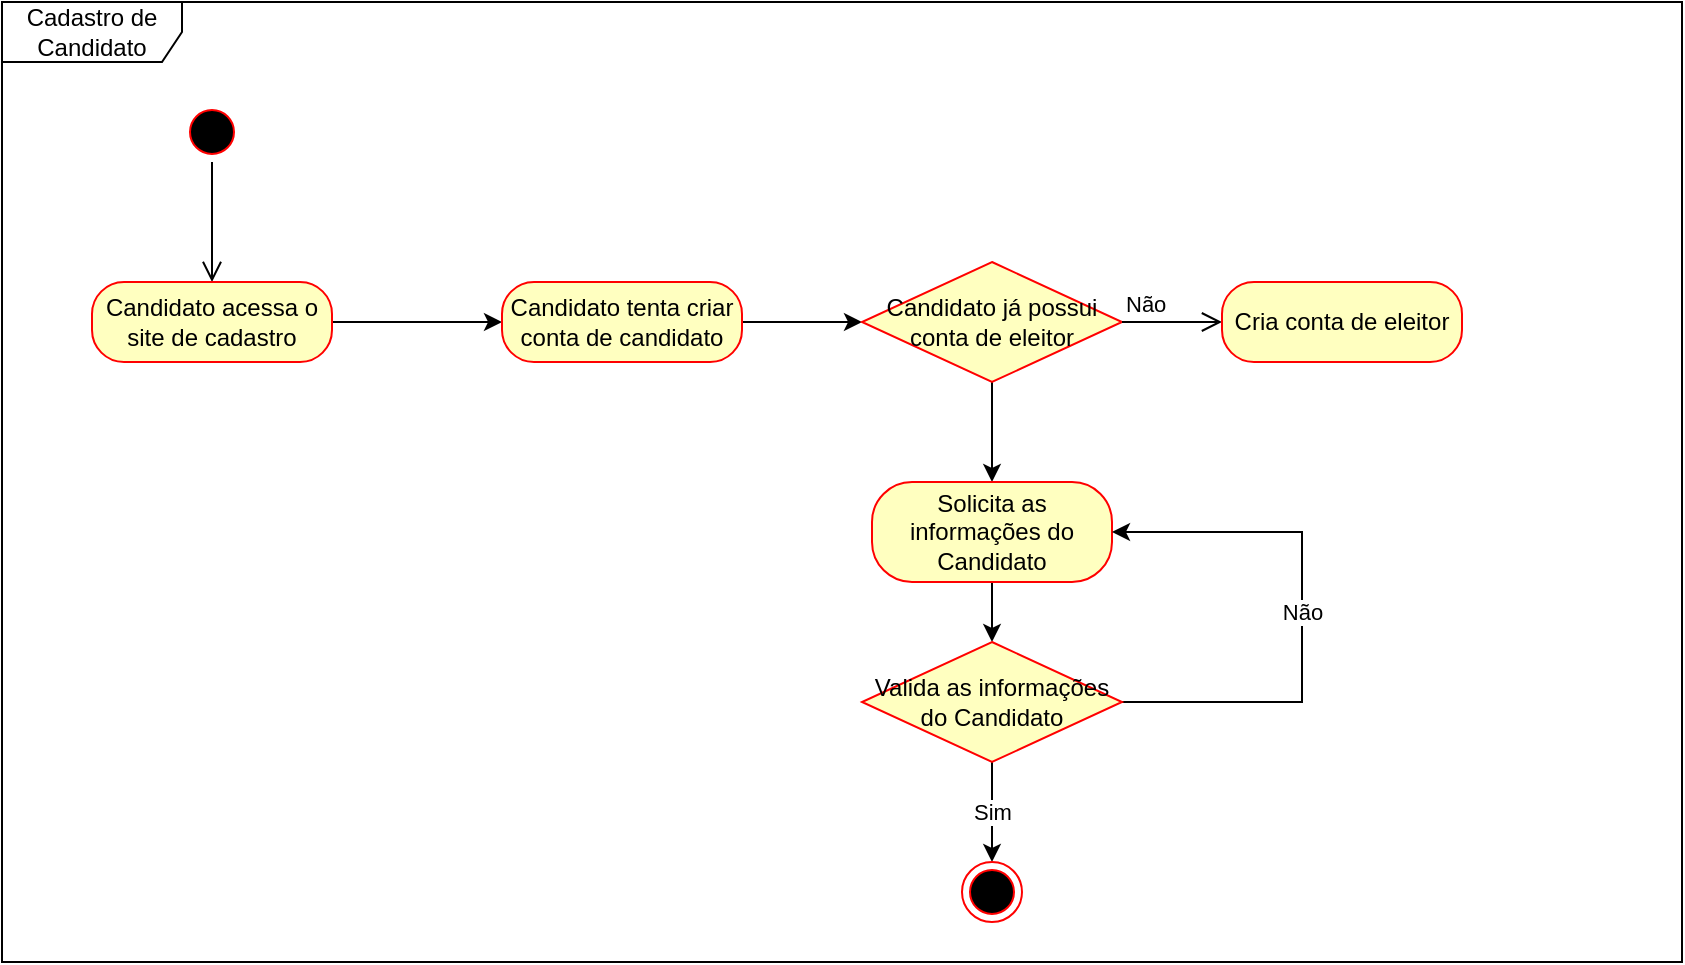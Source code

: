 <mxfile version="28.2.5">
  <diagram name="Página-1" id="PvzrbLEDW2CIjbgFic3R">
    <mxGraphModel dx="872" dy="439" grid="1" gridSize="10" guides="1" tooltips="1" connect="1" arrows="1" fold="1" page="1" pageScale="1" pageWidth="827" pageHeight="1169" math="0" shadow="0">
      <root>
        <mxCell id="0" />
        <mxCell id="1" parent="0" />
        <mxCell id="Shn0OffpaIfO5DHOkEOz-1" value="Cadastro de Candidato" style="shape=umlFrame;whiteSpace=wrap;html=1;pointerEvents=0;width=90;height=30;" vertex="1" parent="1">
          <mxGeometry width="840" height="480" as="geometry" />
        </mxCell>
        <mxCell id="Shn0OffpaIfO5DHOkEOz-2" value="" style="ellipse;html=1;shape=startState;fillColor=#000000;strokeColor=#ff0000;" vertex="1" parent="1">
          <mxGeometry x="90" y="50" width="30" height="30" as="geometry" />
        </mxCell>
        <mxCell id="Shn0OffpaIfO5DHOkEOz-3" value="" style="edgeStyle=orthogonalEdgeStyle;html=1;verticalAlign=bottom;endArrow=open;endSize=8;strokeColor=light-dark(#000000, #ff9090);rounded=0;" edge="1" source="Shn0OffpaIfO5DHOkEOz-2" parent="1">
          <mxGeometry relative="1" as="geometry">
            <mxPoint x="105" y="140" as="targetPoint" />
          </mxGeometry>
        </mxCell>
        <mxCell id="Shn0OffpaIfO5DHOkEOz-7" style="edgeStyle=orthogonalEdgeStyle;rounded=0;orthogonalLoop=1;jettySize=auto;html=1;entryX=0;entryY=0.5;entryDx=0;entryDy=0;" edge="1" parent="1" source="Shn0OffpaIfO5DHOkEOz-4">
          <mxGeometry relative="1" as="geometry">
            <mxPoint x="250" y="160" as="targetPoint" />
          </mxGeometry>
        </mxCell>
        <mxCell id="Shn0OffpaIfO5DHOkEOz-4" value="Candidato acessa o site de cadastro" style="rounded=1;whiteSpace=wrap;html=1;arcSize=40;fontColor=#000000;fillColor=#ffffc0;strokeColor=#ff0000;" vertex="1" parent="1">
          <mxGeometry x="45" y="140" width="120" height="40" as="geometry" />
        </mxCell>
        <mxCell id="Shn0OffpaIfO5DHOkEOz-15" style="edgeStyle=orthogonalEdgeStyle;rounded=0;orthogonalLoop=1;jettySize=auto;html=1;entryX=0;entryY=0.5;entryDx=0;entryDy=0;" edge="1" parent="1" source="Shn0OffpaIfO5DHOkEOz-11" target="Shn0OffpaIfO5DHOkEOz-12">
          <mxGeometry relative="1" as="geometry" />
        </mxCell>
        <mxCell id="Shn0OffpaIfO5DHOkEOz-11" value="Candidato tenta criar conta de candidato" style="rounded=1;whiteSpace=wrap;html=1;arcSize=40;fontColor=#000000;fillColor=#ffffc0;strokeColor=#ff0000;" vertex="1" parent="1">
          <mxGeometry x="250" y="140" width="120" height="40" as="geometry" />
        </mxCell>
        <mxCell id="Shn0OffpaIfO5DHOkEOz-19" style="edgeStyle=orthogonalEdgeStyle;rounded=0;orthogonalLoop=1;jettySize=auto;html=1;" edge="1" parent="1" source="Shn0OffpaIfO5DHOkEOz-12" target="Shn0OffpaIfO5DHOkEOz-18">
          <mxGeometry relative="1" as="geometry" />
        </mxCell>
        <mxCell id="Shn0OffpaIfO5DHOkEOz-12" value="Candidato já possui conta de eleitor" style="rhombus;whiteSpace=wrap;html=1;fontColor=#000000;fillColor=#ffffc0;strokeColor=#ff0000;" vertex="1" parent="1">
          <mxGeometry x="430" y="130" width="130" height="60" as="geometry" />
        </mxCell>
        <mxCell id="Shn0OffpaIfO5DHOkEOz-13" value="Não" style="edgeStyle=orthogonalEdgeStyle;html=1;align=left;verticalAlign=bottom;endArrow=open;endSize=8;strokeColor=#000000;rounded=0;" edge="1" source="Shn0OffpaIfO5DHOkEOz-12" parent="1">
          <mxGeometry x="-1" relative="1" as="geometry">
            <mxPoint x="610" y="160" as="targetPoint" />
          </mxGeometry>
        </mxCell>
        <mxCell id="Shn0OffpaIfO5DHOkEOz-16" value="Cria conta de eleitor" style="rounded=1;whiteSpace=wrap;html=1;arcSize=40;fontColor=#000000;fillColor=#ffffc0;strokeColor=#ff0000;" vertex="1" parent="1">
          <mxGeometry x="610" y="140" width="120" height="40" as="geometry" />
        </mxCell>
        <mxCell id="Shn0OffpaIfO5DHOkEOz-23" style="edgeStyle=orthogonalEdgeStyle;rounded=0;orthogonalLoop=1;jettySize=auto;html=1;" edge="1" parent="1" source="Shn0OffpaIfO5DHOkEOz-18" target="Shn0OffpaIfO5DHOkEOz-20">
          <mxGeometry relative="1" as="geometry" />
        </mxCell>
        <mxCell id="Shn0OffpaIfO5DHOkEOz-18" value="Solicita as informações do Candidato" style="rounded=1;whiteSpace=wrap;html=1;arcSize=40;fontColor=#000000;fillColor=#ffffc0;strokeColor=#ff0000;" vertex="1" parent="1">
          <mxGeometry x="435" y="240" width="120" height="50" as="geometry" />
        </mxCell>
        <mxCell id="Shn0OffpaIfO5DHOkEOz-25" value="Sim" style="edgeStyle=orthogonalEdgeStyle;rounded=0;orthogonalLoop=1;jettySize=auto;html=1;entryX=0.5;entryY=0;entryDx=0;entryDy=0;" edge="1" parent="1" source="Shn0OffpaIfO5DHOkEOz-20" target="Shn0OffpaIfO5DHOkEOz-24">
          <mxGeometry relative="1" as="geometry" />
        </mxCell>
        <mxCell id="Shn0OffpaIfO5DHOkEOz-26" value="Não" style="edgeStyle=orthogonalEdgeStyle;rounded=0;orthogonalLoop=1;jettySize=auto;html=1;entryX=1;entryY=0.5;entryDx=0;entryDy=0;" edge="1" parent="1" source="Shn0OffpaIfO5DHOkEOz-20" target="Shn0OffpaIfO5DHOkEOz-18">
          <mxGeometry relative="1" as="geometry">
            <Array as="points">
              <mxPoint x="650" y="350" />
              <mxPoint x="650" y="265" />
            </Array>
          </mxGeometry>
        </mxCell>
        <mxCell id="Shn0OffpaIfO5DHOkEOz-20" value="Valida as informações do Candidato" style="rhombus;whiteSpace=wrap;html=1;fontColor=#000000;fillColor=#ffffc0;strokeColor=#ff0000;" vertex="1" parent="1">
          <mxGeometry x="430" y="320" width="130" height="60" as="geometry" />
        </mxCell>
        <mxCell id="Shn0OffpaIfO5DHOkEOz-24" value="" style="ellipse;html=1;shape=endState;fillColor=#000000;strokeColor=#ff0000;" vertex="1" parent="1">
          <mxGeometry x="480" y="430" width="30" height="30" as="geometry" />
        </mxCell>
      </root>
    </mxGraphModel>
  </diagram>
</mxfile>
